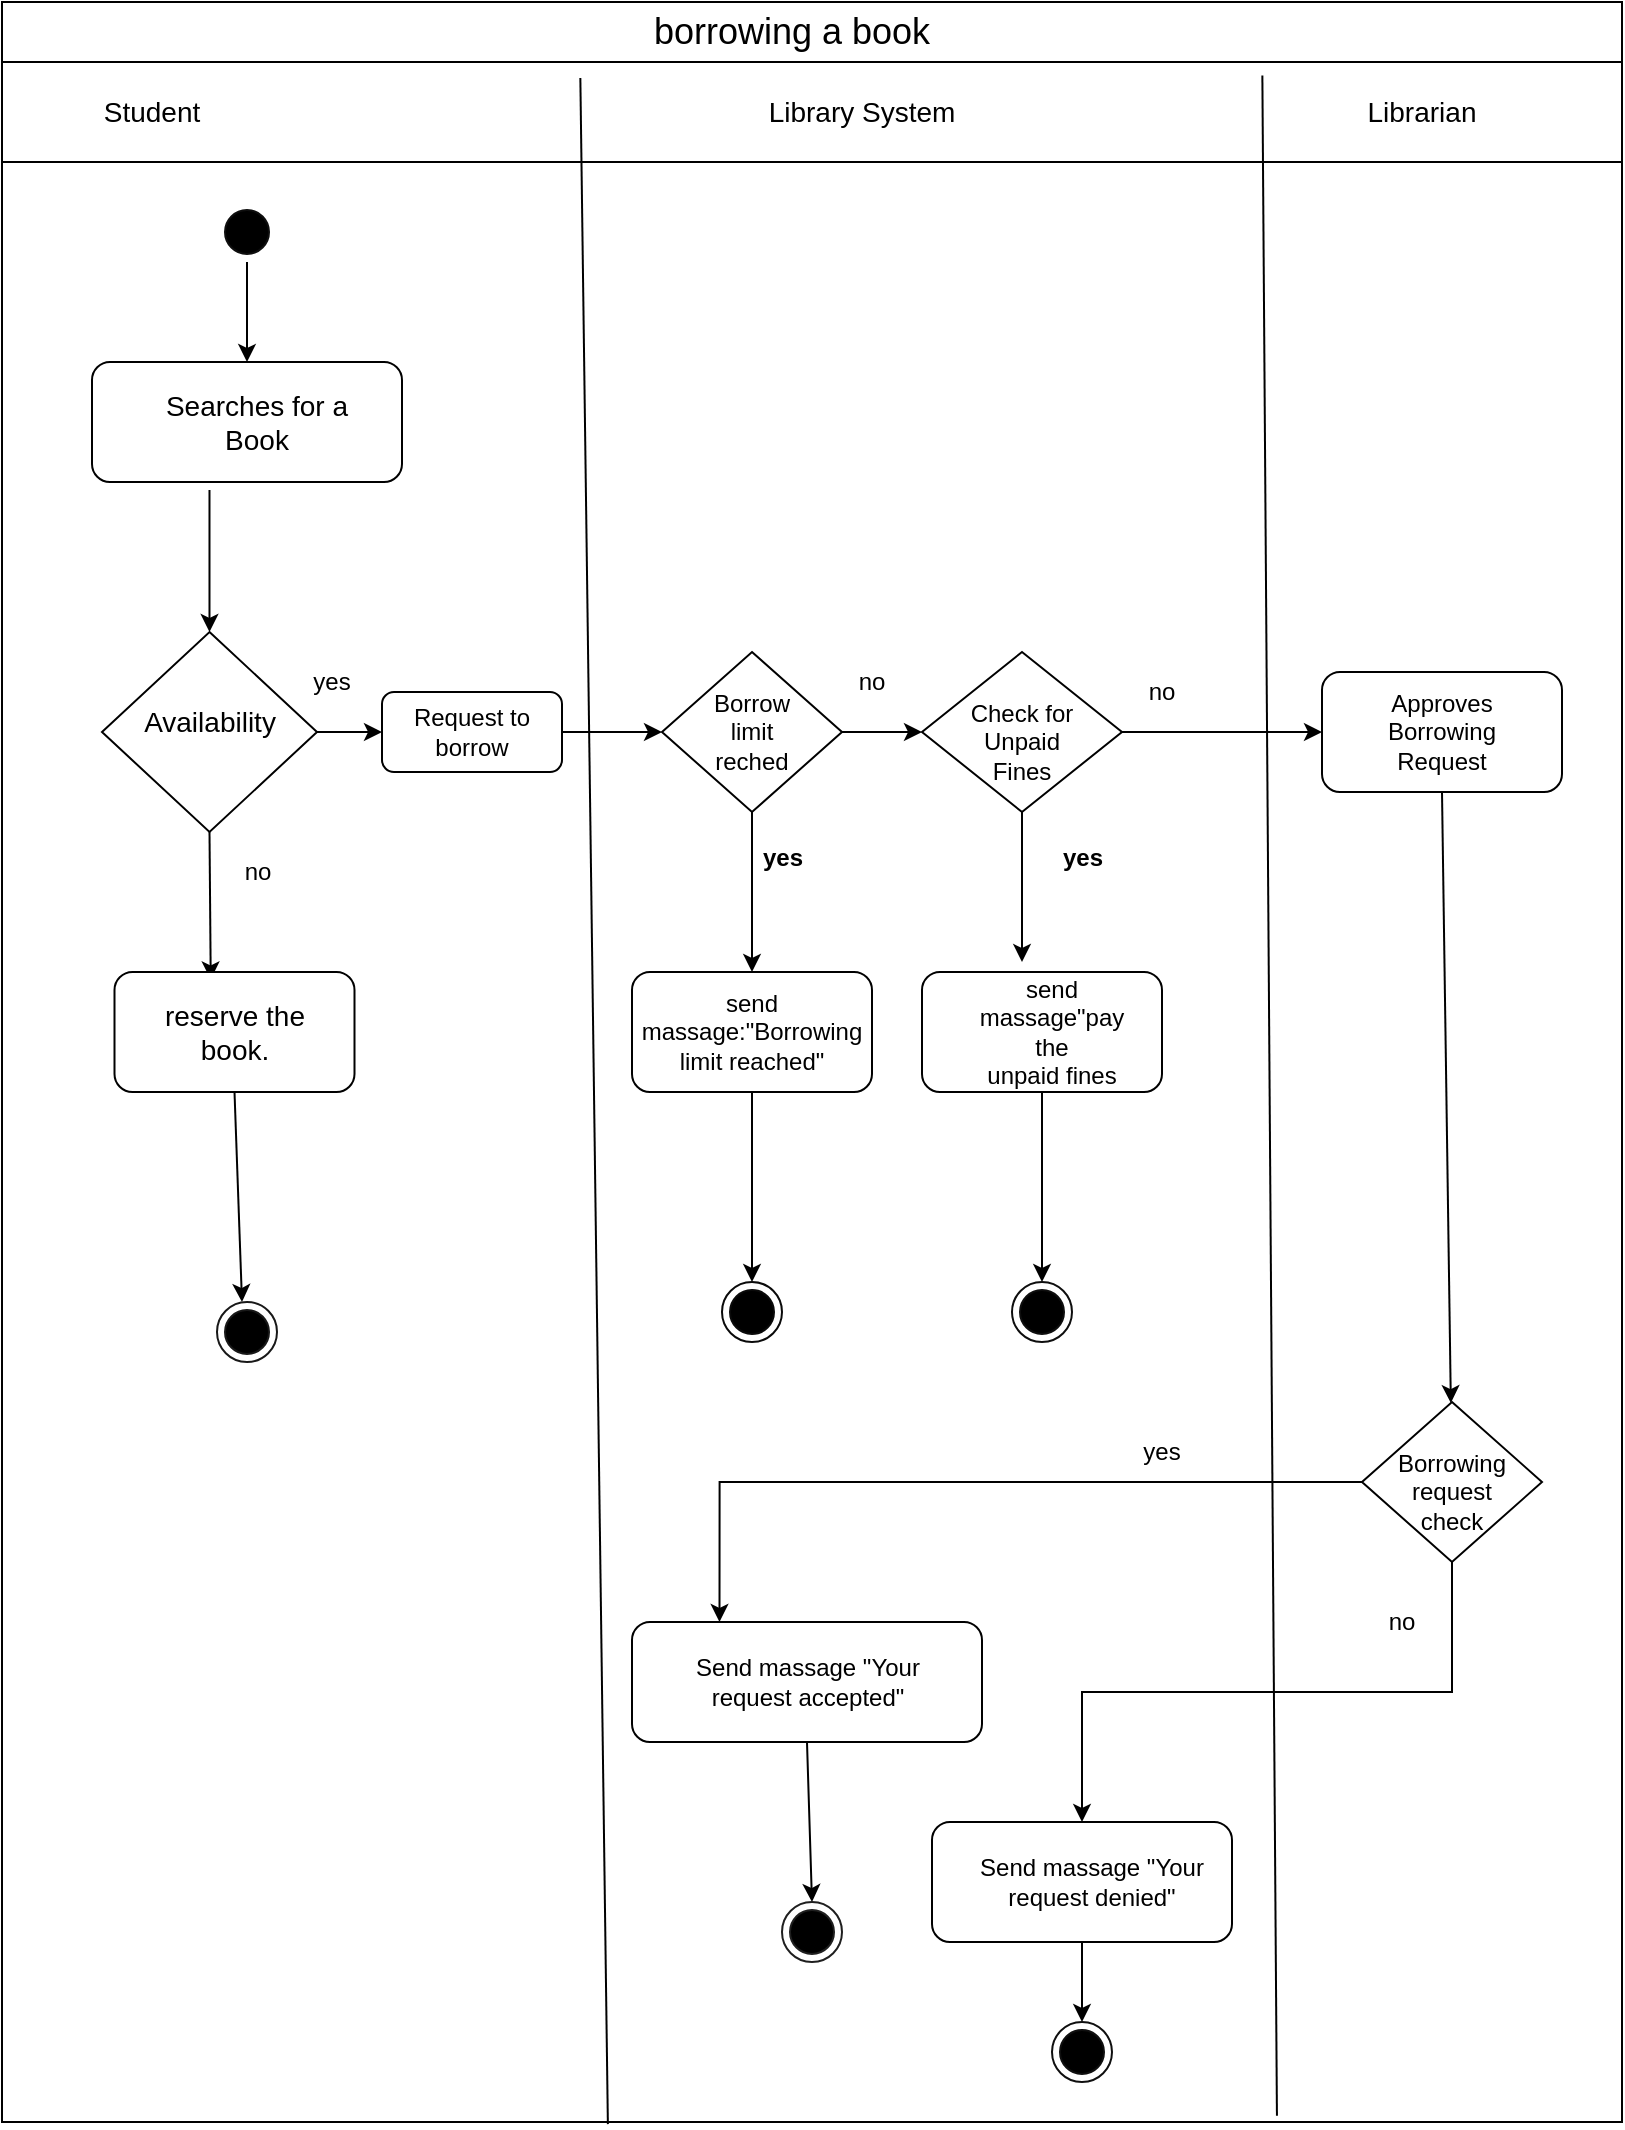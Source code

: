 <mxfile version="26.0.16">
  <diagram name="Page-1" id="xfAj-x5pBt36dJxaNxI6">
    <mxGraphModel dx="1418" dy="916" grid="1" gridSize="10" guides="1" tooltips="1" connect="1" arrows="1" fold="1" page="1" pageScale="1" pageWidth="850" pageHeight="1100" math="0" shadow="0">
      <root>
        <mxCell id="0" />
        <mxCell id="1" parent="0" />
        <mxCell id="STHu1EgsjJPl13Fwe0tR-4" value="" style="verticalLabelPosition=bottom;verticalAlign=top;html=1;shape=mxgraph.basic.rect;fillColor2=none;strokeWidth=1;size=20;indent=5;" vertex="1" parent="1">
          <mxGeometry x="20" y="20" width="810" height="1060" as="geometry" />
        </mxCell>
        <mxCell id="STHu1EgsjJPl13Fwe0tR-5" value="" style="verticalLabelPosition=bottom;verticalAlign=top;html=1;shape=mxgraph.basic.rect;fillColor2=none;strokeWidth=1;size=20;indent=5;" vertex="1" parent="1">
          <mxGeometry x="20" y="50" width="810" height="50" as="geometry" />
        </mxCell>
        <mxCell id="STHu1EgsjJPl13Fwe0tR-6" value="&lt;font style=&quot;font-size: 18px;&quot;&gt;borrowing a book&lt;/font&gt;" style="text;html=1;align=center;verticalAlign=middle;whiteSpace=wrap;rounded=0;" vertex="1" parent="1">
          <mxGeometry x="300" y="20" width="230" height="30" as="geometry" />
        </mxCell>
        <mxCell id="STHu1EgsjJPl13Fwe0tR-7" value="&lt;font style=&quot;font-size: 14px;&quot;&gt; Student&lt;/font&gt;" style="text;html=1;align=center;verticalAlign=middle;whiteSpace=wrap;rounded=0;" vertex="1" parent="1">
          <mxGeometry x="50" y="60" width="90" height="30" as="geometry" />
        </mxCell>
        <mxCell id="STHu1EgsjJPl13Fwe0tR-8" value="" style="endArrow=none;html=1;rounded=0;exitX=0.374;exitY=1.001;exitDx=0;exitDy=0;exitPerimeter=0;entryX=0.357;entryY=0.159;entryDx=0;entryDy=0;entryPerimeter=0;" edge="1" parent="1" source="STHu1EgsjJPl13Fwe0tR-4" target="STHu1EgsjJPl13Fwe0tR-5">
          <mxGeometry width="50" height="50" relative="1" as="geometry">
            <mxPoint x="280.0" y="1080.0" as="sourcePoint" />
            <mxPoint x="270" y="60" as="targetPoint" />
          </mxGeometry>
        </mxCell>
        <mxCell id="STHu1EgsjJPl13Fwe0tR-9" value="" style="endArrow=none;html=1;rounded=0;entryX=0.778;entryY=0.135;entryDx=0;entryDy=0;entryPerimeter=0;exitX=0.787;exitY=0.997;exitDx=0;exitDy=0;exitPerimeter=0;" edge="1" parent="1" source="STHu1EgsjJPl13Fwe0tR-4" target="STHu1EgsjJPl13Fwe0tR-5">
          <mxGeometry width="50" height="50" relative="1" as="geometry">
            <mxPoint x="660" y="1090" as="sourcePoint" />
            <mxPoint x="420" y="300" as="targetPoint" />
          </mxGeometry>
        </mxCell>
        <mxCell id="STHu1EgsjJPl13Fwe0tR-10" value="&lt;font style=&quot;font-size: 14px;&quot;&gt; Library System&lt;/font&gt;" style="text;html=1;align=center;verticalAlign=middle;whiteSpace=wrap;rounded=0;" vertex="1" parent="1">
          <mxGeometry x="370" y="60" width="160" height="30" as="geometry" />
        </mxCell>
        <mxCell id="STHu1EgsjJPl13Fwe0tR-11" value="&lt;font style=&quot;font-size: 14px;&quot;&gt;Librarian&lt;/font&gt;" style="text;html=1;align=center;verticalAlign=middle;whiteSpace=wrap;rounded=0;" vertex="1" parent="1">
          <mxGeometry x="700" y="60" width="60" height="30" as="geometry" />
        </mxCell>
        <mxCell id="STHu1EgsjJPl13Fwe0tR-22" style="edgeStyle=none;rounded=0;orthogonalLoop=1;jettySize=auto;html=1;exitX=0.5;exitY=1;exitDx=0;exitDy=0;entryX=0.5;entryY=0;entryDx=0;entryDy=0;" edge="1" parent="1" source="STHu1EgsjJPl13Fwe0tR-15" target="STHu1EgsjJPl13Fwe0tR-18">
          <mxGeometry relative="1" as="geometry" />
        </mxCell>
        <mxCell id="STHu1EgsjJPl13Fwe0tR-15" value="" style="ellipse;html=1;shape=startState;fillColor=#000000;strokeColor=#0E0E0E;" vertex="1" parent="1">
          <mxGeometry x="127.5" y="120" width="30" height="30" as="geometry" />
        </mxCell>
        <mxCell id="STHu1EgsjJPl13Fwe0tR-30" style="edgeStyle=none;rounded=0;orthogonalLoop=1;jettySize=auto;html=1;exitX=0.379;exitY=1.067;exitDx=0;exitDy=0;entryX=0.5;entryY=0;entryDx=0;entryDy=0;exitPerimeter=0;" edge="1" parent="1" source="STHu1EgsjJPl13Fwe0tR-18" target="STHu1EgsjJPl13Fwe0tR-23">
          <mxGeometry relative="1" as="geometry" />
        </mxCell>
        <mxCell id="STHu1EgsjJPl13Fwe0tR-18" value="" style="rounded=1;whiteSpace=wrap;html=1;" vertex="1" parent="1">
          <mxGeometry x="65" y="200" width="155" height="60" as="geometry" />
        </mxCell>
        <mxCell id="STHu1EgsjJPl13Fwe0tR-19" value="&lt;font style=&quot;font-size: 14px;&quot;&gt;Searches for a Book&lt;/font&gt;" style="text;html=1;align=center;verticalAlign=middle;whiteSpace=wrap;rounded=0;" vertex="1" parent="1">
          <mxGeometry x="95" y="215" width="105" height="30" as="geometry" />
        </mxCell>
        <mxCell id="STHu1EgsjJPl13Fwe0tR-29" style="edgeStyle=none;rounded=0;orthogonalLoop=1;jettySize=auto;html=1;exitX=0.5;exitY=1;exitDx=0;exitDy=0;entryX=0.401;entryY=0.062;entryDx=0;entryDy=0;entryPerimeter=0;" edge="1" parent="1" source="STHu1EgsjJPl13Fwe0tR-23" target="STHu1EgsjJPl13Fwe0tR-26">
          <mxGeometry relative="1" as="geometry" />
        </mxCell>
        <mxCell id="STHu1EgsjJPl13Fwe0tR-37" style="edgeStyle=none;rounded=0;orthogonalLoop=1;jettySize=auto;html=1;exitX=1;exitY=0.5;exitDx=0;exitDy=0;entryX=0;entryY=0.5;entryDx=0;entryDy=0;" edge="1" parent="1" source="STHu1EgsjJPl13Fwe0tR-23" target="STHu1EgsjJPl13Fwe0tR-35">
          <mxGeometry relative="1" as="geometry" />
        </mxCell>
        <mxCell id="STHu1EgsjJPl13Fwe0tR-23" value="" style="rhombus;whiteSpace=wrap;html=1;" vertex="1" parent="1">
          <mxGeometry x="70" y="335" width="107.5" height="100" as="geometry" />
        </mxCell>
        <mxCell id="STHu1EgsjJPl13Fwe0tR-25" value="&lt;font style=&quot;font-size: 14px;&quot;&gt; Availability&lt;/font&gt;" style="text;html=1;align=center;verticalAlign=middle;whiteSpace=wrap;rounded=0;" vertex="1" parent="1">
          <mxGeometry x="93.75" y="365" width="60" height="30" as="geometry" />
        </mxCell>
        <mxCell id="STHu1EgsjJPl13Fwe0tR-33" style="edgeStyle=none;rounded=0;orthogonalLoop=1;jettySize=auto;html=1;exitX=0.5;exitY=1;exitDx=0;exitDy=0;" edge="1" parent="1" source="STHu1EgsjJPl13Fwe0tR-26">
          <mxGeometry relative="1" as="geometry">
            <mxPoint x="140" y="670" as="targetPoint" />
          </mxGeometry>
        </mxCell>
        <mxCell id="STHu1EgsjJPl13Fwe0tR-26" value="" style="rounded=1;whiteSpace=wrap;html=1;" vertex="1" parent="1">
          <mxGeometry x="76.25" y="505" width="120" height="60" as="geometry" />
        </mxCell>
        <mxCell id="STHu1EgsjJPl13Fwe0tR-27" value="&lt;font style=&quot;font-size: 14px;&quot;&gt;&lt;span style=&quot;&quot; data-end=&quot;524&quot; data-start=&quot;504&quot;&gt;reserve the book&lt;/span&gt;.&lt;/font&gt;" style="text;html=1;align=center;verticalAlign=middle;whiteSpace=wrap;rounded=0;" vertex="1" parent="1">
          <mxGeometry x="95" y="520" width="82.5" height="30" as="geometry" />
        </mxCell>
        <mxCell id="STHu1EgsjJPl13Fwe0tR-31" value="no" style="text;html=1;align=center;verticalAlign=middle;whiteSpace=wrap;rounded=0;" vertex="1" parent="1">
          <mxGeometry x="117.5" y="440" width="60" height="30" as="geometry" />
        </mxCell>
        <mxCell id="STHu1EgsjJPl13Fwe0tR-32" value="" style="ellipse;html=1;shape=endState;fillColor=#000000;strokeColor=#181818;" vertex="1" parent="1">
          <mxGeometry x="127.5" y="670" width="30" height="30" as="geometry" />
        </mxCell>
        <mxCell id="STHu1EgsjJPl13Fwe0tR-35" value="" style="rounded=1;whiteSpace=wrap;html=1;" vertex="1" parent="1">
          <mxGeometry x="210" y="365" width="90" height="40" as="geometry" />
        </mxCell>
        <mxCell id="STHu1EgsjJPl13Fwe0tR-42" style="edgeStyle=none;rounded=0;orthogonalLoop=1;jettySize=auto;html=1;entryX=0;entryY=0.5;entryDx=0;entryDy=0;exitX=1;exitY=0.5;exitDx=0;exitDy=0;exitPerimeter=0;" edge="1" parent="1" source="STHu1EgsjJPl13Fwe0tR-35" target="STHu1EgsjJPl13Fwe0tR-40">
          <mxGeometry relative="1" as="geometry">
            <mxPoint x="310" y="380" as="sourcePoint" />
          </mxGeometry>
        </mxCell>
        <mxCell id="STHu1EgsjJPl13Fwe0tR-36" value="Request to borrow" style="text;html=1;align=center;verticalAlign=middle;whiteSpace=wrap;rounded=0;" vertex="1" parent="1">
          <mxGeometry x="220" y="370" width="70" height="30" as="geometry" />
        </mxCell>
        <mxCell id="STHu1EgsjJPl13Fwe0tR-38" value="yes" style="text;html=1;align=center;verticalAlign=middle;whiteSpace=wrap;rounded=0;" vertex="1" parent="1">
          <mxGeometry x="155" y="345" width="60" height="30" as="geometry" />
        </mxCell>
        <mxCell id="STHu1EgsjJPl13Fwe0tR-47" style="edgeStyle=none;rounded=0;orthogonalLoop=1;jettySize=auto;html=1;exitX=0.5;exitY=1;exitDx=0;exitDy=0;entryX=0.5;entryY=0;entryDx=0;entryDy=0;" edge="1" parent="1" source="STHu1EgsjJPl13Fwe0tR-40" target="STHu1EgsjJPl13Fwe0tR-45">
          <mxGeometry relative="1" as="geometry" />
        </mxCell>
        <mxCell id="STHu1EgsjJPl13Fwe0tR-55" style="edgeStyle=none;rounded=0;orthogonalLoop=1;jettySize=auto;html=1;exitX=1;exitY=0.5;exitDx=0;exitDy=0;entryX=0;entryY=0.5;entryDx=0;entryDy=0;" edge="1" parent="1" source="STHu1EgsjJPl13Fwe0tR-40" target="STHu1EgsjJPl13Fwe0tR-53">
          <mxGeometry relative="1" as="geometry" />
        </mxCell>
        <mxCell id="STHu1EgsjJPl13Fwe0tR-40" value="" style="rhombus;whiteSpace=wrap;html=1;" vertex="1" parent="1">
          <mxGeometry x="350" y="345" width="90" height="80" as="geometry" />
        </mxCell>
        <mxCell id="STHu1EgsjJPl13Fwe0tR-41" value="Borrow limit&lt;br/&gt; reched" style="text;html=1;align=center;verticalAlign=middle;whiteSpace=wrap;rounded=0;" vertex="1" parent="1">
          <mxGeometry x="365" y="370" width="60" height="30" as="geometry" />
        </mxCell>
        <mxCell id="STHu1EgsjJPl13Fwe0tR-49" style="edgeStyle=none;rounded=0;orthogonalLoop=1;jettySize=auto;html=1;exitX=0.5;exitY=1;exitDx=0;exitDy=0;entryX=0.5;entryY=0;entryDx=0;entryDy=0;" edge="1" parent="1" source="STHu1EgsjJPl13Fwe0tR-45" target="STHu1EgsjJPl13Fwe0tR-48">
          <mxGeometry relative="1" as="geometry" />
        </mxCell>
        <mxCell id="STHu1EgsjJPl13Fwe0tR-45" value="" style="rounded=1;whiteSpace=wrap;html=1;" vertex="1" parent="1">
          <mxGeometry x="335" y="505" width="120" height="60" as="geometry" />
        </mxCell>
        <mxCell id="STHu1EgsjJPl13Fwe0tR-46" value=" send &lt;br/&gt;massage:&quot;Borrowing &lt;br/&gt;limit reached&quot;" style="text;html=1;align=center;verticalAlign=middle;whiteSpace=wrap;rounded=0;" vertex="1" parent="1">
          <mxGeometry x="365" y="520" width="60" height="30" as="geometry" />
        </mxCell>
        <mxCell id="STHu1EgsjJPl13Fwe0tR-48" value="" style="ellipse;html=1;shape=endState;fillColor=#000000;strokeColor=#0A0A0A;" vertex="1" parent="1">
          <mxGeometry x="380" y="660" width="30" height="30" as="geometry" />
        </mxCell>
        <mxCell id="STHu1EgsjJPl13Fwe0tR-51" value="yes" style="text;align=center;fontStyle=1;verticalAlign=middle;spacingLeft=3;spacingRight=3;strokeColor=none;rotatable=0;points=[[0,0.5],[1,0.5]];portConstraint=eastwest;html=1;" vertex="1" parent="1">
          <mxGeometry x="370" y="435" width="80" height="26" as="geometry" />
        </mxCell>
        <mxCell id="STHu1EgsjJPl13Fwe0tR-61" style="edgeStyle=none;rounded=0;orthogonalLoop=1;jettySize=auto;html=1;exitX=0.5;exitY=1;exitDx=0;exitDy=0;entryX=0.5;entryY=0;entryDx=0;entryDy=0;" edge="1" parent="1" source="STHu1EgsjJPl13Fwe0tR-52" target="STHu1EgsjJPl13Fwe0tR-59">
          <mxGeometry relative="1" as="geometry" />
        </mxCell>
        <mxCell id="STHu1EgsjJPl13Fwe0tR-52" value="" style="rounded=1;whiteSpace=wrap;html=1;" vertex="1" parent="1">
          <mxGeometry x="480" y="505" width="120" height="60" as="geometry" />
        </mxCell>
        <mxCell id="STHu1EgsjJPl13Fwe0tR-58" style="edgeStyle=none;rounded=0;orthogonalLoop=1;jettySize=auto;html=1;exitX=0.5;exitY=1;exitDx=0;exitDy=0;" edge="1" parent="1" source="STHu1EgsjJPl13Fwe0tR-53">
          <mxGeometry relative="1" as="geometry">
            <mxPoint x="530" y="500" as="targetPoint" />
          </mxGeometry>
        </mxCell>
        <mxCell id="STHu1EgsjJPl13Fwe0tR-53" value="" style="rhombus;whiteSpace=wrap;html=1;" vertex="1" parent="1">
          <mxGeometry x="480" y="345" width="100" height="80" as="geometry" />
        </mxCell>
        <mxCell id="STHu1EgsjJPl13Fwe0tR-54" value="Check for Unpaid Fines" style="text;html=1;align=center;verticalAlign=middle;whiteSpace=wrap;rounded=0;" vertex="1" parent="1">
          <mxGeometry x="500" y="375" width="60" height="30" as="geometry" />
        </mxCell>
        <mxCell id="STHu1EgsjJPl13Fwe0tR-56" value="no" style="text;html=1;align=center;verticalAlign=middle;whiteSpace=wrap;rounded=0;" vertex="1" parent="1">
          <mxGeometry x="425" y="345" width="60" height="30" as="geometry" />
        </mxCell>
        <mxCell id="STHu1EgsjJPl13Fwe0tR-57" value=" send &lt;br/&gt;massage&quot;pay the&lt;br/&gt; unpaid fines" style="text;html=1;align=center;verticalAlign=middle;whiteSpace=wrap;rounded=0;" vertex="1" parent="1">
          <mxGeometry x="510" y="520" width="70" height="30" as="geometry" />
        </mxCell>
        <mxCell id="STHu1EgsjJPl13Fwe0tR-59" value="" style="ellipse;html=1;shape=endState;fillColor=#000000;strokeColor=#0E0E0E;" vertex="1" parent="1">
          <mxGeometry x="525" y="660" width="30" height="30" as="geometry" />
        </mxCell>
        <mxCell id="STHu1EgsjJPl13Fwe0tR-62" value="yes" style="text;align=center;fontStyle=1;verticalAlign=middle;spacingLeft=3;spacingRight=3;strokeColor=none;rotatable=0;points=[[0,0.5],[1,0.5]];portConstraint=eastwest;html=1;" vertex="1" parent="1">
          <mxGeometry x="520" y="435" width="80" height="26" as="geometry" />
        </mxCell>
        <mxCell id="STHu1EgsjJPl13Fwe0tR-68" style="edgeStyle=none;rounded=0;orthogonalLoop=1;jettySize=auto;html=1;exitX=0.5;exitY=1;exitDx=0;exitDy=0;" edge="1" parent="1" source="STHu1EgsjJPl13Fwe0tR-63" target="STHu1EgsjJPl13Fwe0tR-67">
          <mxGeometry relative="1" as="geometry" />
        </mxCell>
        <mxCell id="STHu1EgsjJPl13Fwe0tR-63" value="" style="rounded=1;whiteSpace=wrap;html=1;" vertex="1" parent="1">
          <mxGeometry x="680" y="355" width="120" height="60" as="geometry" />
        </mxCell>
        <mxCell id="STHu1EgsjJPl13Fwe0tR-64" style="edgeStyle=none;rounded=0;orthogonalLoop=1;jettySize=auto;html=1;exitX=1;exitY=0.5;exitDx=0;exitDy=0;entryX=0;entryY=0.5;entryDx=0;entryDy=0;" edge="1" parent="1" source="STHu1EgsjJPl13Fwe0tR-53" target="STHu1EgsjJPl13Fwe0tR-63">
          <mxGeometry relative="1" as="geometry">
            <mxPoint x="660" y="386" as="targetPoint" />
          </mxGeometry>
        </mxCell>
        <mxCell id="STHu1EgsjJPl13Fwe0tR-65" value="no" style="text;html=1;align=center;verticalAlign=middle;whiteSpace=wrap;rounded=0;" vertex="1" parent="1">
          <mxGeometry x="570" y="350" width="60" height="30" as="geometry" />
        </mxCell>
        <mxCell id="STHu1EgsjJPl13Fwe0tR-66" value="Approves Borrowing Request" style="text;html=1;align=center;verticalAlign=middle;whiteSpace=wrap;rounded=0;" vertex="1" parent="1">
          <mxGeometry x="710" y="370" width="60" height="30" as="geometry" />
        </mxCell>
        <mxCell id="STHu1EgsjJPl13Fwe0tR-72" style="edgeStyle=orthogonalEdgeStyle;rounded=0;orthogonalLoop=1;jettySize=auto;html=1;exitX=0;exitY=0.5;exitDx=0;exitDy=0;entryX=0.25;entryY=0;entryDx=0;entryDy=0;" edge="1" parent="1" source="STHu1EgsjJPl13Fwe0tR-67" target="STHu1EgsjJPl13Fwe0tR-70">
          <mxGeometry relative="1" as="geometry" />
        </mxCell>
        <mxCell id="STHu1EgsjJPl13Fwe0tR-67" value="" style="rhombus;whiteSpace=wrap;html=1;" vertex="1" parent="1">
          <mxGeometry x="700" y="720" width="90" height="80" as="geometry" />
        </mxCell>
        <mxCell id="STHu1EgsjJPl13Fwe0tR-81" style="edgeStyle=orthogonalEdgeStyle;rounded=0;orthogonalLoop=1;jettySize=auto;html=1;exitX=0.5;exitY=1;exitDx=0;exitDy=0;entryX=0.5;entryY=0;entryDx=0;entryDy=0;" edge="1" parent="1" source="STHu1EgsjJPl13Fwe0tR-67" target="STHu1EgsjJPl13Fwe0tR-78">
          <mxGeometry relative="1" as="geometry" />
        </mxCell>
        <mxCell id="STHu1EgsjJPl13Fwe0tR-69" value=" Borrowing &lt;br/&gt;request check" style="text;html=1;align=center;verticalAlign=middle;whiteSpace=wrap;rounded=0;" vertex="1" parent="1">
          <mxGeometry x="715" y="750" width="60" height="30" as="geometry" />
        </mxCell>
        <mxCell id="STHu1EgsjJPl13Fwe0tR-77" style="edgeStyle=none;rounded=0;orthogonalLoop=1;jettySize=auto;html=1;exitX=0.5;exitY=1;exitDx=0;exitDy=0;entryX=0.5;entryY=0;entryDx=0;entryDy=0;" edge="1" parent="1" source="STHu1EgsjJPl13Fwe0tR-70" target="STHu1EgsjJPl13Fwe0tR-75">
          <mxGeometry relative="1" as="geometry">
            <mxPoint x="420" y="960" as="targetPoint" />
          </mxGeometry>
        </mxCell>
        <mxCell id="STHu1EgsjJPl13Fwe0tR-70" value="" style="rounded=1;whiteSpace=wrap;html=1;" vertex="1" parent="1">
          <mxGeometry x="335" y="830" width="175" height="60" as="geometry" />
        </mxCell>
        <mxCell id="STHu1EgsjJPl13Fwe0tR-73" value="yes" style="text;html=1;align=center;verticalAlign=middle;whiteSpace=wrap;rounded=0;" vertex="1" parent="1">
          <mxGeometry x="570" y="730" width="60" height="30" as="geometry" />
        </mxCell>
        <mxCell id="STHu1EgsjJPl13Fwe0tR-74" value=" Send massage &quot;Your&lt;br&gt; request&amp;nbsp;accepted&quot;" style="text;html=1;align=center;verticalAlign=middle;whiteSpace=wrap;rounded=0;" vertex="1" parent="1">
          <mxGeometry x="347.5" y="845" width="150" height="30" as="geometry" />
        </mxCell>
        <mxCell id="STHu1EgsjJPl13Fwe0tR-75" value="" style="ellipse;html=1;shape=endState;fillColor=#000000;strokeColor=#1F1F1F;" vertex="1" parent="1">
          <mxGeometry x="410" y="970" width="30" height="30" as="geometry" />
        </mxCell>
        <mxCell id="STHu1EgsjJPl13Fwe0tR-86" style="edgeStyle=none;rounded=0;orthogonalLoop=1;jettySize=auto;html=1;exitX=0.5;exitY=1;exitDx=0;exitDy=0;entryX=0.5;entryY=0;entryDx=0;entryDy=0;" edge="1" parent="1" source="STHu1EgsjJPl13Fwe0tR-78" target="STHu1EgsjJPl13Fwe0tR-84">
          <mxGeometry relative="1" as="geometry" />
        </mxCell>
        <mxCell id="STHu1EgsjJPl13Fwe0tR-78" value="" style="rounded=1;whiteSpace=wrap;html=1;" vertex="1" parent="1">
          <mxGeometry x="485" y="930" width="150" height="60" as="geometry" />
        </mxCell>
        <mxCell id="STHu1EgsjJPl13Fwe0tR-82" value="no" style="text;html=1;align=center;verticalAlign=middle;whiteSpace=wrap;rounded=0;" vertex="1" parent="1">
          <mxGeometry x="690" y="815" width="60" height="30" as="geometry" />
        </mxCell>
        <mxCell id="STHu1EgsjJPl13Fwe0tR-83" value=" Send massage &quot;Your&lt;br&gt; request denied&quot;" style="text;html=1;align=center;verticalAlign=middle;whiteSpace=wrap;rounded=0;" vertex="1" parent="1">
          <mxGeometry x="480" y="945" width="170" height="30" as="geometry" />
        </mxCell>
        <mxCell id="STHu1EgsjJPl13Fwe0tR-84" value="" style="ellipse;html=1;shape=endState;fillColor=#000000;strokeColor=#0F0F0F;" vertex="1" parent="1">
          <mxGeometry x="545" y="1030" width="30" height="30" as="geometry" />
        </mxCell>
      </root>
    </mxGraphModel>
  </diagram>
</mxfile>
